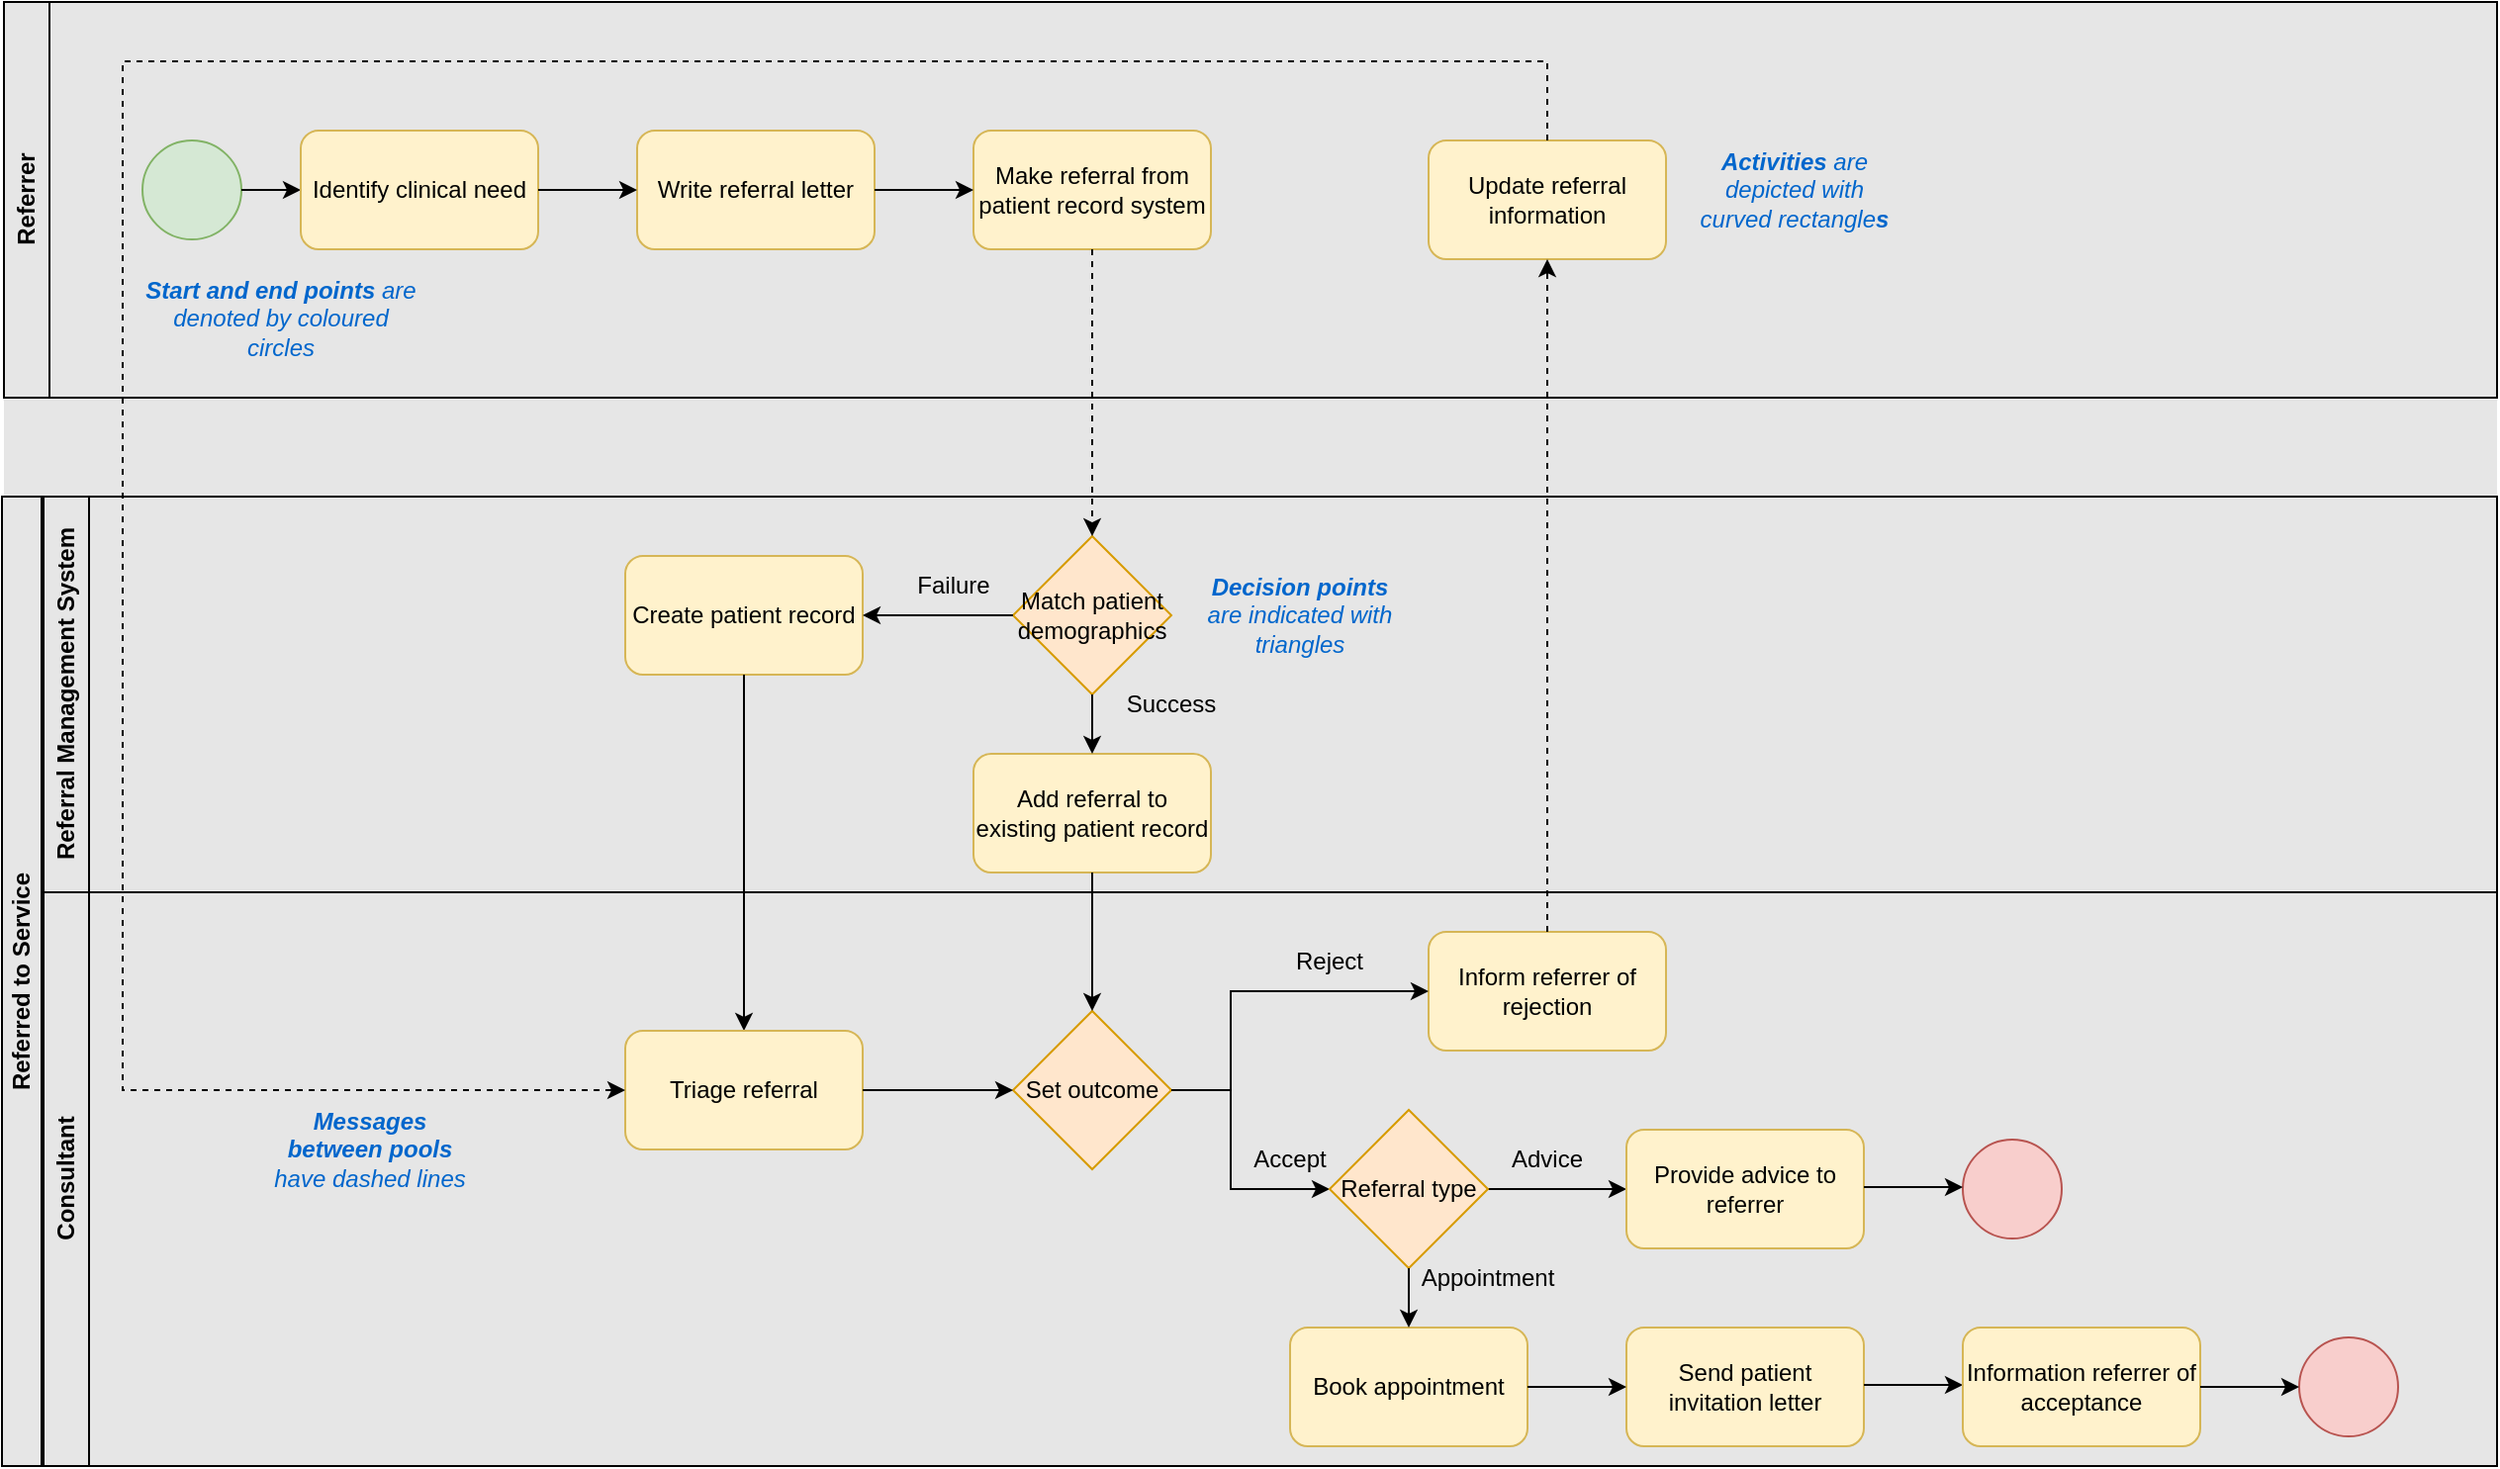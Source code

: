 <mxfile version="20.5.3" type="github">
  <diagram id="0P1R3xqh3D4Vvi9lRd8P" name="Page-1">
    <mxGraphModel dx="782" dy="436" grid="1" gridSize="10" guides="1" tooltips="1" connect="1" arrows="1" fold="1" page="1" pageScale="1" pageWidth="827" pageHeight="1169" math="0" shadow="0">
      <root>
        <mxCell id="0" />
        <mxCell id="1" parent="0" />
        <mxCell id="tayURZoCfWu09ISGkihC-1" value="" style="rounded=0;whiteSpace=wrap;html=1;fillColor=#E6E6E6;strokeColor=none;" vertex="1" parent="1">
          <mxGeometry x="100" y="160" width="1260" height="740" as="geometry" />
        </mxCell>
        <mxCell id="tayURZoCfWu09ISGkihC-2" value="Referrer" style="swimlane;horizontal=0;whiteSpace=wrap;html=1;fontStyle=1;fillColor=#E6E6E6;strokeColor=#000000;" vertex="1" parent="1">
          <mxGeometry x="100" y="160" width="1260" height="200" as="geometry" />
        </mxCell>
        <mxCell id="tayURZoCfWu09ISGkihC-3" value="" style="ellipse;whiteSpace=wrap;html=1;aspect=fixed;fillColor=#d5e8d4;strokeColor=#82b366;" vertex="1" parent="tayURZoCfWu09ISGkihC-2">
          <mxGeometry x="70" y="70" width="50" height="50" as="geometry" />
        </mxCell>
        <mxCell id="tayURZoCfWu09ISGkihC-4" value="" style="endArrow=classic;html=1;rounded=0;exitX=1;exitY=0.5;exitDx=0;exitDy=0;" edge="1" parent="tayURZoCfWu09ISGkihC-2" source="tayURZoCfWu09ISGkihC-3">
          <mxGeometry width="50" height="50" relative="1" as="geometry">
            <mxPoint x="240" y="100" as="sourcePoint" />
            <mxPoint x="150" y="95" as="targetPoint" />
          </mxGeometry>
        </mxCell>
        <mxCell id="tayURZoCfWu09ISGkihC-5" value="Identify clinical need" style="rounded=1;whiteSpace=wrap;html=1;fillColor=#fff2cc;strokeColor=#d6b656;" vertex="1" parent="tayURZoCfWu09ISGkihC-2">
          <mxGeometry x="150" y="65" width="120" height="60" as="geometry" />
        </mxCell>
        <mxCell id="tayURZoCfWu09ISGkihC-6" value="Write referral letter" style="rounded=1;whiteSpace=wrap;html=1;fillColor=#fff2cc;strokeColor=#d6b656;" vertex="1" parent="tayURZoCfWu09ISGkihC-2">
          <mxGeometry x="320" y="65" width="120" height="60" as="geometry" />
        </mxCell>
        <mxCell id="tayURZoCfWu09ISGkihC-7" value="" style="endArrow=classic;html=1;rounded=0;exitX=1;exitY=0.5;exitDx=0;exitDy=0;" edge="1" parent="tayURZoCfWu09ISGkihC-2" source="tayURZoCfWu09ISGkihC-5" target="tayURZoCfWu09ISGkihC-6">
          <mxGeometry width="50" height="50" relative="1" as="geometry">
            <mxPoint x="410" y="60" as="sourcePoint" />
            <mxPoint x="460" y="10" as="targetPoint" />
          </mxGeometry>
        </mxCell>
        <mxCell id="tayURZoCfWu09ISGkihC-8" value="Make referral from patient record system" style="rounded=1;whiteSpace=wrap;html=1;fillColor=#fff2cc;strokeColor=#d6b656;" vertex="1" parent="tayURZoCfWu09ISGkihC-2">
          <mxGeometry x="490" y="65" width="120" height="60" as="geometry" />
        </mxCell>
        <mxCell id="tayURZoCfWu09ISGkihC-9" value="" style="endArrow=classic;html=1;rounded=0;exitX=1;exitY=0.5;exitDx=0;exitDy=0;entryX=0;entryY=0.5;entryDx=0;entryDy=0;" edge="1" parent="tayURZoCfWu09ISGkihC-2" source="tayURZoCfWu09ISGkihC-6" target="tayURZoCfWu09ISGkihC-8">
          <mxGeometry width="50" height="50" relative="1" as="geometry">
            <mxPoint x="470" y="160" as="sourcePoint" />
            <mxPoint x="520" y="110" as="targetPoint" />
          </mxGeometry>
        </mxCell>
        <mxCell id="tayURZoCfWu09ISGkihC-10" value="Update referral information" style="rounded=1;whiteSpace=wrap;html=1;fillColor=#fff2cc;strokeColor=#d6b656;" vertex="1" parent="tayURZoCfWu09ISGkihC-2">
          <mxGeometry x="720" y="70" width="120" height="60" as="geometry" />
        </mxCell>
        <mxCell id="tayURZoCfWu09ISGkihC-11" value="&lt;i&gt;&lt;b&gt;Start and end points&lt;/b&gt; are denoted by coloured circles&lt;/i&gt;" style="text;html=1;strokeColor=none;fillColor=none;align=center;verticalAlign=middle;whiteSpace=wrap;rounded=0;fontColor=#0066CC;" vertex="1" parent="tayURZoCfWu09ISGkihC-2">
          <mxGeometry x="70" y="150" width="140" height="20" as="geometry" />
        </mxCell>
        <mxCell id="tayURZoCfWu09ISGkihC-12" value="&lt;i style=&quot;&quot;&gt;&lt;b&gt;Activities&lt;/b&gt; are depicted with curved rectangle&lt;b&gt;s&lt;/b&gt;&lt;/i&gt;" style="text;html=1;strokeColor=none;fillColor=none;align=center;verticalAlign=middle;whiteSpace=wrap;rounded=0;fontColor=#0066CC;" vertex="1" parent="tayURZoCfWu09ISGkihC-2">
          <mxGeometry x="850" y="85" width="110" height="20" as="geometry" />
        </mxCell>
        <mxCell id="tayURZoCfWu09ISGkihC-13" value="Referral Management System" style="swimlane;horizontal=0;whiteSpace=wrap;html=1;fontStyle=1;fillColor=#E6E6E6;strokeColor=#000000;" vertex="1" parent="1">
          <mxGeometry x="120" y="410" width="1240" height="200" as="geometry" />
        </mxCell>
        <mxCell id="tayURZoCfWu09ISGkihC-14" value="Match patient demographics" style="rhombus;whiteSpace=wrap;html=1;fillColor=#ffe6cc;strokeColor=#d79b00;" vertex="1" parent="tayURZoCfWu09ISGkihC-13">
          <mxGeometry x="490" y="20" width="80" height="80" as="geometry" />
        </mxCell>
        <mxCell id="tayURZoCfWu09ISGkihC-15" value="Create patient record" style="rounded=1;whiteSpace=wrap;html=1;fillColor=#fff2cc;strokeColor=#d6b656;" vertex="1" parent="tayURZoCfWu09ISGkihC-13">
          <mxGeometry x="294" y="30" width="120" height="60" as="geometry" />
        </mxCell>
        <mxCell id="tayURZoCfWu09ISGkihC-16" value="" style="endArrow=classic;html=1;rounded=0;entryX=1;entryY=0.5;entryDx=0;entryDy=0;exitX=0;exitY=0.5;exitDx=0;exitDy=0;" edge="1" parent="tayURZoCfWu09ISGkihC-13" source="tayURZoCfWu09ISGkihC-14" target="tayURZoCfWu09ISGkihC-15">
          <mxGeometry width="50" height="50" relative="1" as="geometry">
            <mxPoint x="650" y="30" as="sourcePoint" />
            <mxPoint x="700" y="-20" as="targetPoint" />
          </mxGeometry>
        </mxCell>
        <mxCell id="tayURZoCfWu09ISGkihC-17" value="Add referral to existing patient record" style="rounded=1;whiteSpace=wrap;html=1;fillColor=#fff2cc;strokeColor=#d6b656;" vertex="1" parent="tayURZoCfWu09ISGkihC-13">
          <mxGeometry x="470" y="130" width="120" height="60" as="geometry" />
        </mxCell>
        <mxCell id="tayURZoCfWu09ISGkihC-18" value="" style="endArrow=classic;html=1;rounded=0;exitX=0.5;exitY=1;exitDx=0;exitDy=0;" edge="1" parent="tayURZoCfWu09ISGkihC-13" source="tayURZoCfWu09ISGkihC-14">
          <mxGeometry width="50" height="50" relative="1" as="geometry">
            <mxPoint x="630" y="110" as="sourcePoint" />
            <mxPoint x="530" y="130" as="targetPoint" />
          </mxGeometry>
        </mxCell>
        <mxCell id="tayURZoCfWu09ISGkihC-19" value="Failure" style="text;html=1;strokeColor=none;fillColor=none;align=center;verticalAlign=middle;whiteSpace=wrap;rounded=0;" vertex="1" parent="tayURZoCfWu09ISGkihC-13">
          <mxGeometry x="430" y="30" width="60" height="30" as="geometry" />
        </mxCell>
        <mxCell id="tayURZoCfWu09ISGkihC-20" value="Success" style="text;html=1;strokeColor=none;fillColor=none;align=center;verticalAlign=middle;whiteSpace=wrap;rounded=0;" vertex="1" parent="tayURZoCfWu09ISGkihC-13">
          <mxGeometry x="540" y="90" width="60" height="30" as="geometry" />
        </mxCell>
        <mxCell id="tayURZoCfWu09ISGkihC-21" value="&lt;i style=&quot;&quot;&gt;&lt;b&gt;Decision points &lt;/b&gt;are indicated with triangles&lt;/i&gt;" style="text;html=1;strokeColor=none;fillColor=none;align=center;verticalAlign=middle;whiteSpace=wrap;rounded=0;fontColor=#0066CC;" vertex="1" parent="tayURZoCfWu09ISGkihC-13">
          <mxGeometry x="580" y="50" width="110" height="20" as="geometry" />
        </mxCell>
        <mxCell id="tayURZoCfWu09ISGkihC-22" value="Consultant" style="swimlane;horizontal=0;whiteSpace=wrap;html=1;fontStyle=1;fillColor=#E6E6E6;strokeColor=#000000;" vertex="1" parent="1">
          <mxGeometry x="120" y="610" width="1240" height="290" as="geometry" />
        </mxCell>
        <mxCell id="tayURZoCfWu09ISGkihC-23" value="" style="endArrow=classic;html=1;rounded=0;exitX=0.5;exitY=1;exitDx=0;exitDy=0;" edge="1" parent="tayURZoCfWu09ISGkihC-22" source="tayURZoCfWu09ISGkihC-15">
          <mxGeometry width="50" height="50" relative="1" as="geometry">
            <mxPoint x="460" y="80" as="sourcePoint" />
            <mxPoint x="354" y="70" as="targetPoint" />
          </mxGeometry>
        </mxCell>
        <mxCell id="tayURZoCfWu09ISGkihC-24" value="Triage referral" style="rounded=1;whiteSpace=wrap;html=1;fillColor=#fff2cc;strokeColor=#d6b656;" vertex="1" parent="tayURZoCfWu09ISGkihC-22">
          <mxGeometry x="294" y="70" width="120" height="60" as="geometry" />
        </mxCell>
        <mxCell id="tayURZoCfWu09ISGkihC-25" value="Set outcome" style="rhombus;whiteSpace=wrap;html=1;fillColor=#ffe6cc;strokeColor=#d79b00;" vertex="1" parent="tayURZoCfWu09ISGkihC-22">
          <mxGeometry x="490" y="60" width="80" height="80" as="geometry" />
        </mxCell>
        <mxCell id="tayURZoCfWu09ISGkihC-26" value="" style="endArrow=classic;html=1;rounded=0;exitX=1;exitY=0.5;exitDx=0;exitDy=0;entryX=0;entryY=0.5;entryDx=0;entryDy=0;" edge="1" parent="tayURZoCfWu09ISGkihC-22" source="tayURZoCfWu09ISGkihC-24" target="tayURZoCfWu09ISGkihC-25">
          <mxGeometry width="50" height="50" relative="1" as="geometry">
            <mxPoint x="550" y="80" as="sourcePoint" />
            <mxPoint x="600" y="30" as="targetPoint" />
          </mxGeometry>
        </mxCell>
        <mxCell id="tayURZoCfWu09ISGkihC-27" value="Inform referrer of rejection" style="rounded=1;whiteSpace=wrap;html=1;fillColor=#fff2cc;strokeColor=#d6b656;" vertex="1" parent="tayURZoCfWu09ISGkihC-22">
          <mxGeometry x="700" y="20" width="120" height="60" as="geometry" />
        </mxCell>
        <mxCell id="tayURZoCfWu09ISGkihC-28" value="" style="endArrow=classic;html=1;rounded=0;exitX=1;exitY=0.5;exitDx=0;exitDy=0;entryX=0;entryY=0.5;entryDx=0;entryDy=0;" edge="1" parent="tayURZoCfWu09ISGkihC-22" source="tayURZoCfWu09ISGkihC-25" target="tayURZoCfWu09ISGkihC-27">
          <mxGeometry width="50" height="50" relative="1" as="geometry">
            <mxPoint x="570" y="90" as="sourcePoint" />
            <mxPoint x="620" y="40" as="targetPoint" />
            <Array as="points">
              <mxPoint x="600" y="100" />
              <mxPoint x="600" y="50" />
            </Array>
          </mxGeometry>
        </mxCell>
        <mxCell id="tayURZoCfWu09ISGkihC-29" value="" style="endArrow=classic;html=1;rounded=0;entryX=0;entryY=0.5;entryDx=0;entryDy=0;" edge="1" parent="tayURZoCfWu09ISGkihC-22">
          <mxGeometry width="50" height="50" relative="1" as="geometry">
            <mxPoint x="600" y="100" as="sourcePoint" />
            <mxPoint x="650" y="150" as="targetPoint" />
            <Array as="points">
              <mxPoint x="600" y="150" />
            </Array>
          </mxGeometry>
        </mxCell>
        <mxCell id="tayURZoCfWu09ISGkihC-30" value="" style="edgeStyle=orthogonalEdgeStyle;rounded=0;orthogonalLoop=1;jettySize=auto;html=1;" edge="1" parent="tayURZoCfWu09ISGkihC-22" source="tayURZoCfWu09ISGkihC-31" target="tayURZoCfWu09ISGkihC-32">
          <mxGeometry relative="1" as="geometry" />
        </mxCell>
        <mxCell id="tayURZoCfWu09ISGkihC-31" value="Referral type" style="rhombus;whiteSpace=wrap;html=1;fillColor=#ffe6cc;strokeColor=#d79b00;" vertex="1" parent="tayURZoCfWu09ISGkihC-22">
          <mxGeometry x="650" y="110" width="80" height="80" as="geometry" />
        </mxCell>
        <mxCell id="tayURZoCfWu09ISGkihC-32" value="Provide advice to referrer" style="rounded=1;whiteSpace=wrap;html=1;fillColor=#fff2cc;strokeColor=#d6b656;" vertex="1" parent="tayURZoCfWu09ISGkihC-22">
          <mxGeometry x="800" y="120" width="120" height="60" as="geometry" />
        </mxCell>
        <mxCell id="tayURZoCfWu09ISGkihC-33" value="Book appointment" style="rounded=1;whiteSpace=wrap;html=1;fillColor=#fff2cc;strokeColor=#d6b656;" vertex="1" parent="tayURZoCfWu09ISGkihC-22">
          <mxGeometry x="630" y="220" width="120" height="60" as="geometry" />
        </mxCell>
        <mxCell id="tayURZoCfWu09ISGkihC-34" value="" style="endArrow=classic;html=1;rounded=0;exitX=0.5;exitY=1;exitDx=0;exitDy=0;entryX=0.5;entryY=0;entryDx=0;entryDy=0;" edge="1" parent="tayURZoCfWu09ISGkihC-22" source="tayURZoCfWu09ISGkihC-31" target="tayURZoCfWu09ISGkihC-33">
          <mxGeometry width="50" height="50" relative="1" as="geometry">
            <mxPoint x="720" y="210" as="sourcePoint" />
            <mxPoint x="770" y="160" as="targetPoint" />
          </mxGeometry>
        </mxCell>
        <mxCell id="tayURZoCfWu09ISGkihC-35" value="Send patient invitation letter" style="rounded=1;whiteSpace=wrap;html=1;fillColor=#fff2cc;strokeColor=#d6b656;" vertex="1" parent="tayURZoCfWu09ISGkihC-22">
          <mxGeometry x="800" y="220" width="120" height="60" as="geometry" />
        </mxCell>
        <mxCell id="tayURZoCfWu09ISGkihC-36" value="" style="ellipse;whiteSpace=wrap;html=1;aspect=fixed;fillColor=#f8cecc;strokeColor=#b85450;" vertex="1" parent="tayURZoCfWu09ISGkihC-22">
          <mxGeometry x="1140" y="225" width="50" height="50" as="geometry" />
        </mxCell>
        <mxCell id="tayURZoCfWu09ISGkihC-37" value="" style="endArrow=classic;html=1;rounded=0;exitX=1;exitY=0.5;exitDx=0;exitDy=0;entryX=0;entryY=0.5;entryDx=0;entryDy=0;" edge="1" parent="tayURZoCfWu09ISGkihC-22" source="tayURZoCfWu09ISGkihC-33" target="tayURZoCfWu09ISGkihC-35">
          <mxGeometry width="50" height="50" relative="1" as="geometry">
            <mxPoint x="760" y="240" as="sourcePoint" />
            <mxPoint x="810" y="190" as="targetPoint" />
          </mxGeometry>
        </mxCell>
        <mxCell id="tayURZoCfWu09ISGkihC-38" value="" style="endArrow=classic;html=1;rounded=0;exitX=1;exitY=0.5;exitDx=0;exitDy=0;entryX=0;entryY=0.5;entryDx=0;entryDy=0;" edge="1" parent="tayURZoCfWu09ISGkihC-22">
          <mxGeometry width="50" height="50" relative="1" as="geometry">
            <mxPoint x="920" y="249" as="sourcePoint" />
            <mxPoint x="970" y="249" as="targetPoint" />
          </mxGeometry>
        </mxCell>
        <mxCell id="tayURZoCfWu09ISGkihC-39" value="" style="ellipse;whiteSpace=wrap;html=1;aspect=fixed;fillColor=#f8cecc;strokeColor=#b85450;" vertex="1" parent="tayURZoCfWu09ISGkihC-22">
          <mxGeometry x="970" y="125" width="50" height="50" as="geometry" />
        </mxCell>
        <mxCell id="tayURZoCfWu09ISGkihC-40" value="" style="endArrow=classic;html=1;rounded=0;exitX=1;exitY=0.5;exitDx=0;exitDy=0;entryX=0;entryY=0.5;entryDx=0;entryDy=0;" edge="1" parent="tayURZoCfWu09ISGkihC-22">
          <mxGeometry width="50" height="50" relative="1" as="geometry">
            <mxPoint x="920" y="149" as="sourcePoint" />
            <mxPoint x="970" y="149" as="targetPoint" />
          </mxGeometry>
        </mxCell>
        <mxCell id="tayURZoCfWu09ISGkihC-41" value="Reject" style="text;html=1;strokeColor=none;fillColor=none;align=center;verticalAlign=middle;whiteSpace=wrap;rounded=0;" vertex="1" parent="tayURZoCfWu09ISGkihC-22">
          <mxGeometry x="620" y="20" width="60" height="30" as="geometry" />
        </mxCell>
        <mxCell id="tayURZoCfWu09ISGkihC-42" value="Accept" style="text;html=1;strokeColor=none;fillColor=none;align=center;verticalAlign=middle;whiteSpace=wrap;rounded=0;" vertex="1" parent="tayURZoCfWu09ISGkihC-22">
          <mxGeometry x="600" y="120" width="60" height="30" as="geometry" />
        </mxCell>
        <mxCell id="tayURZoCfWu09ISGkihC-43" value="Information referrer of acceptance" style="rounded=1;whiteSpace=wrap;html=1;fillColor=#fff2cc;strokeColor=#d6b656;" vertex="1" parent="tayURZoCfWu09ISGkihC-22">
          <mxGeometry x="970" y="220" width="120" height="60" as="geometry" />
        </mxCell>
        <mxCell id="tayURZoCfWu09ISGkihC-44" value="" style="endArrow=classic;html=1;rounded=0;exitX=1;exitY=0.5;exitDx=0;exitDy=0;entryX=0;entryY=0.5;entryDx=0;entryDy=0;" edge="1" parent="tayURZoCfWu09ISGkihC-22" source="tayURZoCfWu09ISGkihC-43" target="tayURZoCfWu09ISGkihC-36">
          <mxGeometry width="50" height="50" relative="1" as="geometry">
            <mxPoint x="1180" y="200" as="sourcePoint" />
            <mxPoint x="1230" y="150" as="targetPoint" />
          </mxGeometry>
        </mxCell>
        <mxCell id="tayURZoCfWu09ISGkihC-45" value="Advice" style="text;html=1;strokeColor=none;fillColor=none;align=center;verticalAlign=middle;whiteSpace=wrap;rounded=0;" vertex="1" parent="tayURZoCfWu09ISGkihC-22">
          <mxGeometry x="730" y="120" width="60" height="30" as="geometry" />
        </mxCell>
        <mxCell id="tayURZoCfWu09ISGkihC-46" value="&lt;i style=&quot;&quot;&gt;&lt;b&gt;Messages between pools &lt;/b&gt;have dashed lines&lt;/i&gt;" style="text;html=1;strokeColor=none;fillColor=none;align=center;verticalAlign=middle;whiteSpace=wrap;rounded=0;fontColor=#0066CC;" vertex="1" parent="tayURZoCfWu09ISGkihC-22">
          <mxGeometry x="110" y="120" width="110" height="20" as="geometry" />
        </mxCell>
        <mxCell id="tayURZoCfWu09ISGkihC-47" value="&lt;span&gt;Referred to Service&lt;/span&gt;" style="rounded=0;whiteSpace=wrap;html=1;rotation=-90;fontStyle=1;fillColor=#E6E6E6;strokeColor=#000000;" vertex="1" parent="1">
          <mxGeometry x="-136" y="645" width="490" height="20" as="geometry" />
        </mxCell>
        <mxCell id="tayURZoCfWu09ISGkihC-48" value="" style="endArrow=classic;html=1;rounded=0;exitX=0.5;exitY=1;exitDx=0;exitDy=0;entryX=0.5;entryY=0;entryDx=0;entryDy=0;dashed=1;" edge="1" parent="1" source="tayURZoCfWu09ISGkihC-8" target="tayURZoCfWu09ISGkihC-14">
          <mxGeometry width="50" height="50" relative="1" as="geometry">
            <mxPoint x="760" y="490" as="sourcePoint" />
            <mxPoint x="690" y="410" as="targetPoint" />
          </mxGeometry>
        </mxCell>
        <mxCell id="tayURZoCfWu09ISGkihC-49" value="" style="endArrow=classic;html=1;rounded=0;exitX=0.5;exitY=1;exitDx=0;exitDy=0;entryX=0.5;entryY=0;entryDx=0;entryDy=0;" edge="1" parent="1" source="tayURZoCfWu09ISGkihC-17" target="tayURZoCfWu09ISGkihC-25">
          <mxGeometry width="50" height="50" relative="1" as="geometry">
            <mxPoint x="760" y="690" as="sourcePoint" />
            <mxPoint x="810" y="640" as="targetPoint" />
          </mxGeometry>
        </mxCell>
        <mxCell id="tayURZoCfWu09ISGkihC-50" value="" style="endArrow=classic;html=1;rounded=0;exitX=0.5;exitY=0;exitDx=0;exitDy=0;entryX=0;entryY=0.5;entryDx=0;entryDy=0;dashed=1;" edge="1" parent="1" source="tayURZoCfWu09ISGkihC-10" target="tayURZoCfWu09ISGkihC-24">
          <mxGeometry width="50" height="50" relative="1" as="geometry">
            <mxPoint x="760" y="255" as="sourcePoint" />
            <mxPoint x="330" y="470" as="targetPoint" />
            <Array as="points">
              <mxPoint x="880" y="190" />
              <mxPoint x="160" y="190" />
              <mxPoint x="160" y="710" />
              <mxPoint x="320" y="710" />
            </Array>
          </mxGeometry>
        </mxCell>
        <mxCell id="tayURZoCfWu09ISGkihC-51" value="" style="endArrow=classic;html=1;rounded=0;exitX=0.5;exitY=0;exitDx=0;exitDy=0;entryX=0.5;entryY=1;entryDx=0;entryDy=0;dashed=1;" edge="1" parent="1" source="tayURZoCfWu09ISGkihC-27" target="tayURZoCfWu09ISGkihC-10">
          <mxGeometry width="50" height="50" relative="1" as="geometry">
            <mxPoint x="820" y="480" as="sourcePoint" />
            <mxPoint x="870" y="430" as="targetPoint" />
          </mxGeometry>
        </mxCell>
        <mxCell id="tayURZoCfWu09ISGkihC-52" value="Appointment" style="text;html=1;strokeColor=none;fillColor=none;align=center;verticalAlign=middle;whiteSpace=wrap;rounded=0;" vertex="1" parent="1">
          <mxGeometry x="820" y="790" width="60" height="30" as="geometry" />
        </mxCell>
      </root>
    </mxGraphModel>
  </diagram>
</mxfile>
